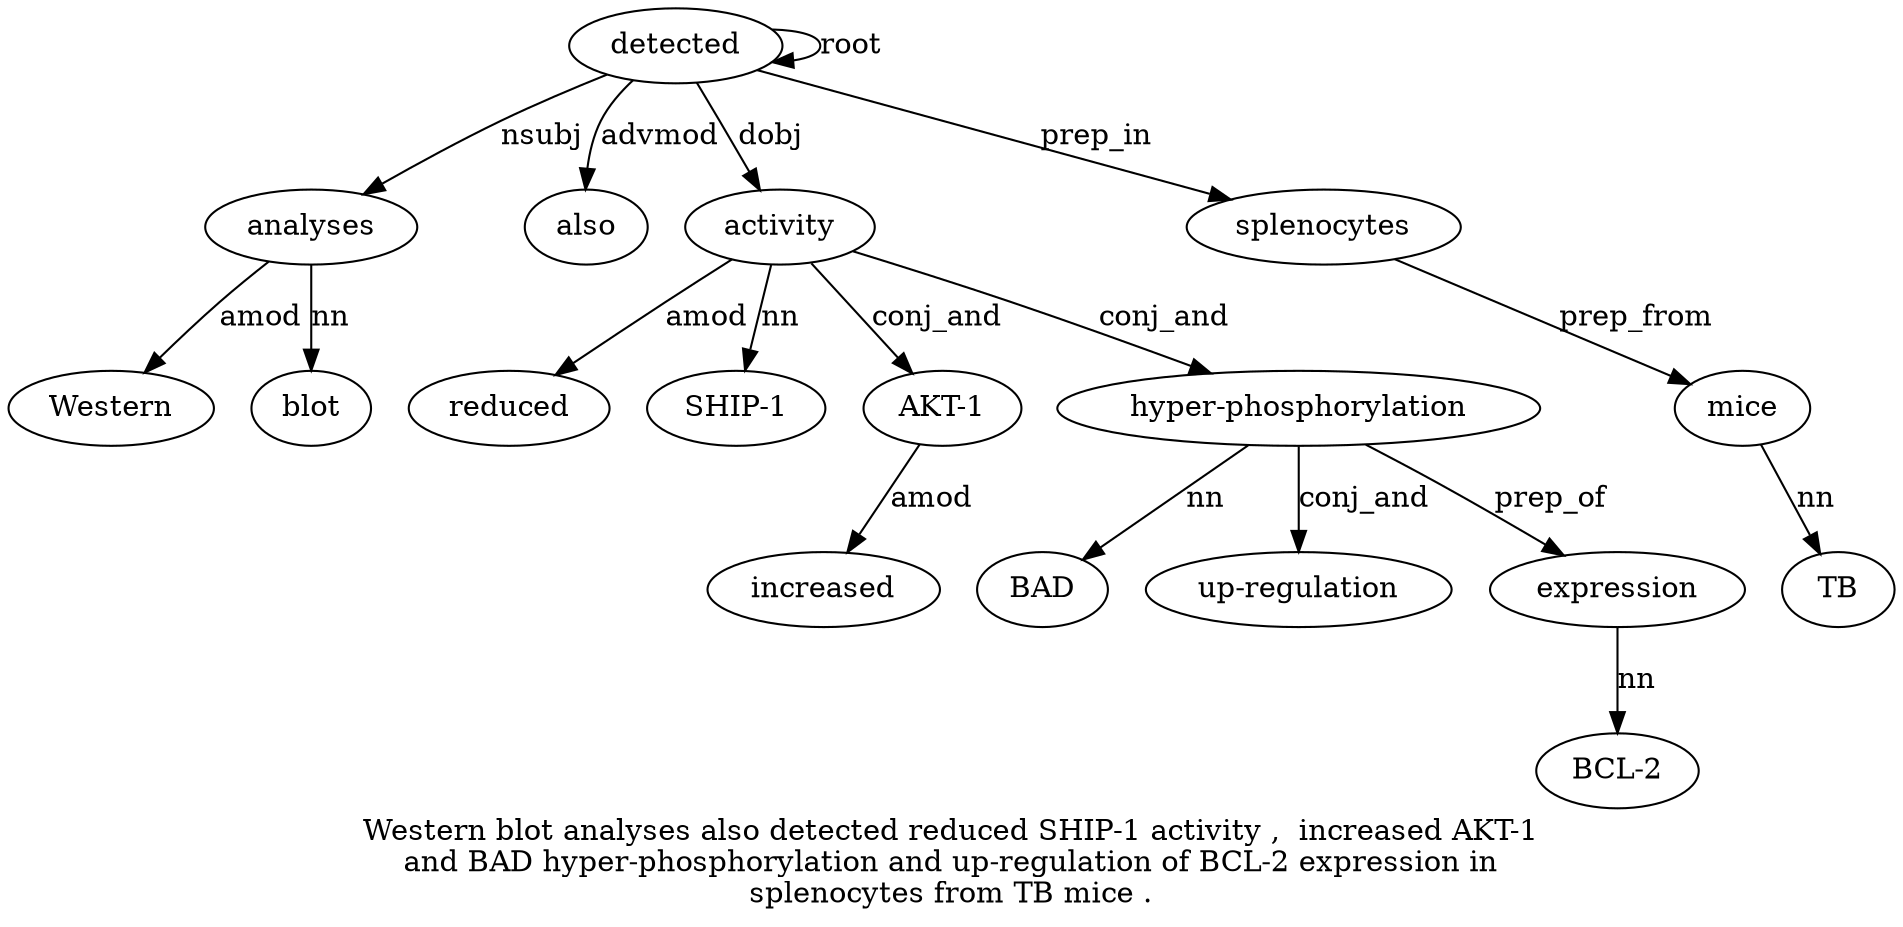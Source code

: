 digraph "Western blot analyses also detected reduced SHIP-1 activity ,  increased AKT-1 and BAD hyper-phosphorylation and up-regulation of BCL-2 expression in splenocytes from TB mice ." {
label="Western blot analyses also detected reduced SHIP-1 activity ,  increased AKT-1
and BAD hyper-phosphorylation and up-regulation of BCL-2 expression in
splenocytes from TB mice .";
analyses3 [style=filled, fillcolor=white, label=analyses];
Western1 [style=filled, fillcolor=white, label=Western];
analyses3 -> Western1  [label=amod];
blot2 [style=filled, fillcolor=white, label=blot];
analyses3 -> blot2  [label=nn];
detected5 [style=filled, fillcolor=white, label=detected];
detected5 -> analyses3  [label=nsubj];
also4 [style=filled, fillcolor=white, label=also];
detected5 -> also4  [label=advmod];
detected5 -> detected5  [label=root];
activity8 [style=filled, fillcolor=white, label=activity];
reduced6 [style=filled, fillcolor=white, label=reduced];
activity8 -> reduced6  [label=amod];
"SHIP-17" [style=filled, fillcolor=white, label="SHIP-1"];
activity8 -> "SHIP-17"  [label=nn];
detected5 -> activity8  [label=dobj];
"AKT-1" [style=filled, fillcolor=white, label="AKT-1"];
increased10 [style=filled, fillcolor=white, label=increased];
"AKT-1" -> increased10  [label=amod];
activity8 -> "AKT-1"  [label=conj_and];
"hyper-phosphorylation14" [style=filled, fillcolor=white, label="hyper-phosphorylation"];
BAD13 [style=filled, fillcolor=white, label=BAD];
"hyper-phosphorylation14" -> BAD13  [label=nn];
activity8 -> "hyper-phosphorylation14"  [label=conj_and];
"up-regulation16" [style=filled, fillcolor=white, label="up-regulation"];
"hyper-phosphorylation14" -> "up-regulation16"  [label=conj_and];
expression19 [style=filled, fillcolor=white, label=expression];
"BCL-218" [style=filled, fillcolor=white, label="BCL-2"];
expression19 -> "BCL-218"  [label=nn];
"hyper-phosphorylation14" -> expression19  [label=prep_of];
splenocytes21 [style=filled, fillcolor=white, label=splenocytes];
detected5 -> splenocytes21  [label=prep_in];
mice24 [style=filled, fillcolor=white, label=mice];
TB23 [style=filled, fillcolor=white, label=TB];
mice24 -> TB23  [label=nn];
splenocytes21 -> mice24  [label=prep_from];
}
